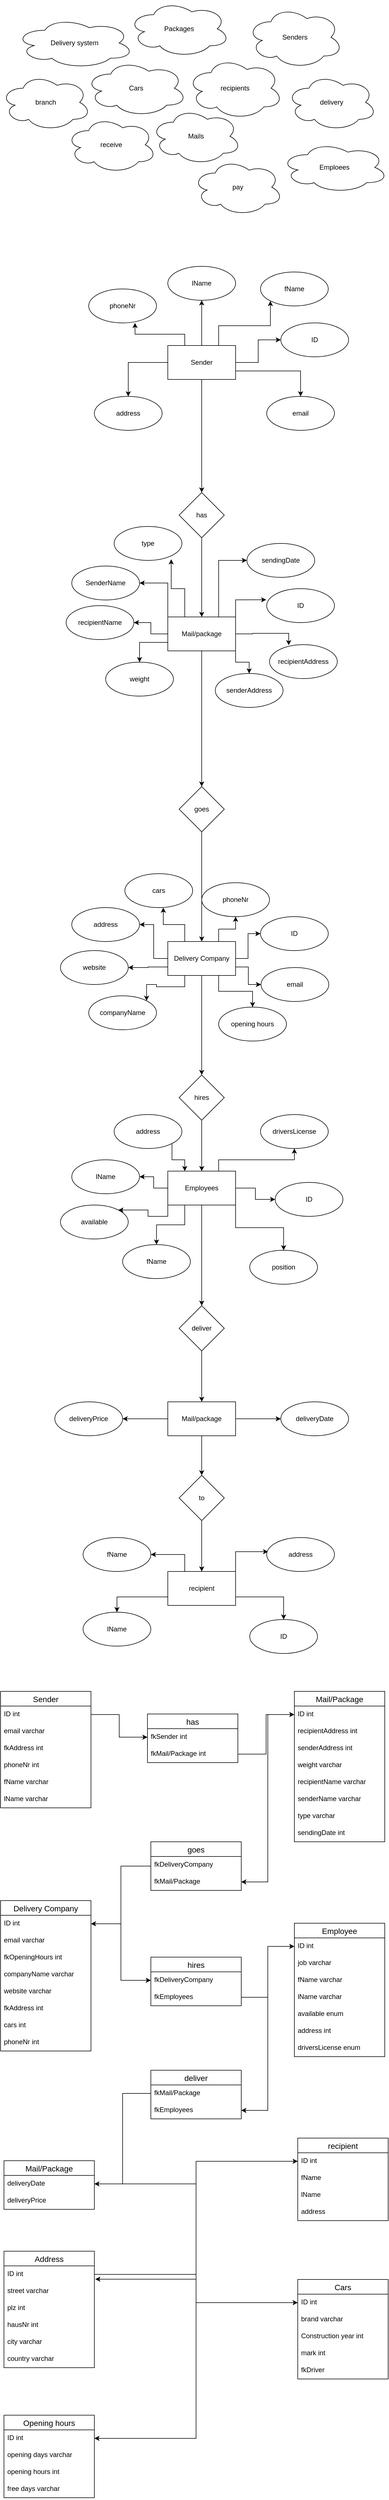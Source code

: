 <mxfile version="15.9.4" type="device"><diagram id="H_X5Bv1x6vvKNS5JZ9Pt" name="Page-1"><mxGraphModel dx="912" dy="824" grid="1" gridSize="10" guides="1" tooltips="1" connect="1" arrows="1" fold="1" page="1" pageScale="1" pageWidth="827" pageHeight="1169" math="0" shadow="0"><root><mxCell id="0"/><mxCell id="1" parent="0"/><mxCell id="viJoz3EL6Sbzd8Ui99NT-3" value="Delivery system" style="ellipse;shape=cloud;whiteSpace=wrap;html=1;" parent="1" vertex="1"><mxGeometry x="100" y="60" width="210" height="90" as="geometry"/></mxCell><mxCell id="viJoz3EL6Sbzd8Ui99NT-4" value="Cars" style="ellipse;shape=cloud;whiteSpace=wrap;html=1;" parent="1" vertex="1"><mxGeometry x="224" y="135" width="180" height="100" as="geometry"/></mxCell><mxCell id="viJoz3EL6Sbzd8Ui99NT-5" value="Emploees" style="ellipse;shape=cloud;whiteSpace=wrap;html=1;" parent="1" vertex="1"><mxGeometry x="570" y="280" width="190" height="90" as="geometry"/></mxCell><mxCell id="viJoz3EL6Sbzd8Ui99NT-6" value="receive" style="ellipse;shape=cloud;whiteSpace=wrap;html=1;" parent="1" vertex="1"><mxGeometry x="190" y="235" width="160" height="100" as="geometry"/></mxCell><mxCell id="viJoz3EL6Sbzd8Ui99NT-7" value="delivery" style="ellipse;shape=cloud;whiteSpace=wrap;html=1;" parent="1" vertex="1"><mxGeometry x="580" y="160" width="160" height="100" as="geometry"/></mxCell><mxCell id="viJoz3EL6Sbzd8Ui99NT-8" value="recipients" style="ellipse;shape=cloud;whiteSpace=wrap;html=1;" parent="1" vertex="1"><mxGeometry x="404" y="130" width="170" height="110" as="geometry"/></mxCell><mxCell id="viJoz3EL6Sbzd8Ui99NT-9" value="Senders" style="ellipse;shape=cloud;whiteSpace=wrap;html=1;" parent="1" vertex="1"><mxGeometry x="510" y="40" width="170" height="110" as="geometry"/></mxCell><mxCell id="viJoz3EL6Sbzd8Ui99NT-10" value="Packages" style="ellipse;shape=cloud;whiteSpace=wrap;html=1;" parent="1" vertex="1"><mxGeometry x="300" y="30" width="180" height="100" as="geometry"/></mxCell><mxCell id="viJoz3EL6Sbzd8Ui99NT-13" value="" style="edgeStyle=orthogonalEdgeStyle;rounded=0;orthogonalLoop=1;jettySize=auto;html=1;" parent="1" source="viJoz3EL6Sbzd8Ui99NT-11" target="viJoz3EL6Sbzd8Ui99NT-12" edge="1"><mxGeometry relative="1" as="geometry"/></mxCell><mxCell id="viJoz3EL6Sbzd8Ui99NT-17" value="" style="edgeStyle=orthogonalEdgeStyle;rounded=0;orthogonalLoop=1;jettySize=auto;html=1;" parent="1" source="viJoz3EL6Sbzd8Ui99NT-11" target="viJoz3EL6Sbzd8Ui99NT-16" edge="1"><mxGeometry relative="1" as="geometry"/></mxCell><mxCell id="viJoz3EL6Sbzd8Ui99NT-19" value="" style="edgeStyle=orthogonalEdgeStyle;rounded=0;orthogonalLoop=1;jettySize=auto;html=1;" parent="1" source="viJoz3EL6Sbzd8Ui99NT-11" target="viJoz3EL6Sbzd8Ui99NT-18" edge="1"><mxGeometry relative="1" as="geometry"/></mxCell><mxCell id="viJoz3EL6Sbzd8Ui99NT-32" value="" style="edgeStyle=orthogonalEdgeStyle;rounded=0;orthogonalLoop=1;jettySize=auto;html=1;" parent="1" source="viJoz3EL6Sbzd8Ui99NT-11" target="viJoz3EL6Sbzd8Ui99NT-31" edge="1"><mxGeometry relative="1" as="geometry"/></mxCell><mxCell id="viJoz3EL6Sbzd8Ui99NT-171" style="edgeStyle=orthogonalEdgeStyle;rounded=0;orthogonalLoop=1;jettySize=auto;html=1;exitX=0.25;exitY=0;exitDx=0;exitDy=0;entryX=0.683;entryY=1;entryDx=0;entryDy=0;entryPerimeter=0;" parent="1" source="viJoz3EL6Sbzd8Ui99NT-11" target="viJoz3EL6Sbzd8Ui99NT-25" edge="1"><mxGeometry relative="1" as="geometry"/></mxCell><mxCell id="cyXF4U1MUFK9BfnNNszq-1" style="edgeStyle=orthogonalEdgeStyle;rounded=0;orthogonalLoop=1;jettySize=auto;html=1;exitX=0.75;exitY=0;exitDx=0;exitDy=0;entryX=0;entryY=1;entryDx=0;entryDy=0;" edge="1" parent="1" source="viJoz3EL6Sbzd8Ui99NT-11" target="viJoz3EL6Sbzd8Ui99NT-14"><mxGeometry relative="1" as="geometry"/></mxCell><mxCell id="cyXF4U1MUFK9BfnNNszq-2" style="edgeStyle=orthogonalEdgeStyle;rounded=0;orthogonalLoop=1;jettySize=auto;html=1;exitX=1;exitY=0.75;exitDx=0;exitDy=0;entryX=0.5;entryY=0;entryDx=0;entryDy=0;" edge="1" parent="1" source="viJoz3EL6Sbzd8Ui99NT-11" target="viJoz3EL6Sbzd8Ui99NT-27"><mxGeometry relative="1" as="geometry"/></mxCell><mxCell id="viJoz3EL6Sbzd8Ui99NT-11" value="Sender" style="rounded=0;whiteSpace=wrap;html=1;" parent="1" vertex="1"><mxGeometry x="370" y="640" width="120" height="60" as="geometry"/></mxCell><mxCell id="viJoz3EL6Sbzd8Ui99NT-12" value="ID" style="ellipse;whiteSpace=wrap;html=1;rounded=0;" parent="1" vertex="1"><mxGeometry x="570" y="600" width="120" height="60" as="geometry"/></mxCell><mxCell id="viJoz3EL6Sbzd8Ui99NT-14" value="fName" style="ellipse;whiteSpace=wrap;html=1;rounded=0;" parent="1" vertex="1"><mxGeometry x="534" y="510" width="120" height="60" as="geometry"/></mxCell><mxCell id="viJoz3EL6Sbzd8Ui99NT-16" value="lName" style="ellipse;whiteSpace=wrap;html=1;rounded=0;" parent="1" vertex="1"><mxGeometry x="370" y="500" width="120" height="60" as="geometry"/></mxCell><mxCell id="viJoz3EL6Sbzd8Ui99NT-18" value="address" style="ellipse;whiteSpace=wrap;html=1;rounded=0;" parent="1" vertex="1"><mxGeometry x="240" y="730" width="120" height="60" as="geometry"/></mxCell><mxCell id="viJoz3EL6Sbzd8Ui99NT-25" value="phoneNr" style="ellipse;whiteSpace=wrap;html=1;rounded=0;" parent="1" vertex="1"><mxGeometry x="230" y="540" width="120" height="60" as="geometry"/></mxCell><mxCell id="viJoz3EL6Sbzd8Ui99NT-27" value="email" style="ellipse;whiteSpace=wrap;html=1;rounded=0;" parent="1" vertex="1"><mxGeometry x="545" y="730" width="120" height="60" as="geometry"/></mxCell><mxCell id="viJoz3EL6Sbzd8Ui99NT-49" style="edgeStyle=orthogonalEdgeStyle;rounded=0;orthogonalLoop=1;jettySize=auto;html=1;exitX=0.5;exitY=1;exitDx=0;exitDy=0;entryX=0.5;entryY=0;entryDx=0;entryDy=0;" parent="1" source="viJoz3EL6Sbzd8Ui99NT-31" target="viJoz3EL6Sbzd8Ui99NT-33" edge="1"><mxGeometry relative="1" as="geometry"/></mxCell><mxCell id="viJoz3EL6Sbzd8Ui99NT-31" value="has" style="rhombus;whiteSpace=wrap;html=1;rounded=0;" parent="1" vertex="1"><mxGeometry x="390" y="900" width="80" height="80" as="geometry"/></mxCell><mxCell id="viJoz3EL6Sbzd8Ui99NT-40" value="" style="edgeStyle=orthogonalEdgeStyle;rounded=0;orthogonalLoop=1;jettySize=auto;html=1;" parent="1" source="viJoz3EL6Sbzd8Ui99NT-33" target="viJoz3EL6Sbzd8Ui99NT-39" edge="1"><mxGeometry relative="1" as="geometry"/></mxCell><mxCell id="viJoz3EL6Sbzd8Ui99NT-44" style="edgeStyle=orthogonalEdgeStyle;rounded=0;orthogonalLoop=1;jettySize=auto;html=1;exitX=0.75;exitY=0;exitDx=0;exitDy=0;entryX=0;entryY=0.5;entryDx=0;entryDy=0;" parent="1" source="viJoz3EL6Sbzd8Ui99NT-33" target="viJoz3EL6Sbzd8Ui99NT-43" edge="1"><mxGeometry relative="1" as="geometry"/></mxCell><mxCell id="viJoz3EL6Sbzd8Ui99NT-51" value="" style="edgeStyle=orthogonalEdgeStyle;rounded=0;orthogonalLoop=1;jettySize=auto;html=1;" parent="1" source="viJoz3EL6Sbzd8Ui99NT-33" target="viJoz3EL6Sbzd8Ui99NT-50" edge="1"><mxGeometry relative="1" as="geometry"/></mxCell><mxCell id="viJoz3EL6Sbzd8Ui99NT-98" style="edgeStyle=orthogonalEdgeStyle;rounded=0;orthogonalLoop=1;jettySize=auto;html=1;exitX=1;exitY=0;exitDx=0;exitDy=0;entryX=-0.007;entryY=0.328;entryDx=0;entryDy=0;entryPerimeter=0;" parent="1" source="viJoz3EL6Sbzd8Ui99NT-33" target="viJoz3EL6Sbzd8Ui99NT-35" edge="1"><mxGeometry relative="1" as="geometry"/></mxCell><mxCell id="viJoz3EL6Sbzd8Ui99NT-107" style="edgeStyle=orthogonalEdgeStyle;rounded=0;orthogonalLoop=1;jettySize=auto;html=1;exitX=0;exitY=0;exitDx=0;exitDy=0;entryX=1;entryY=0.5;entryDx=0;entryDy=0;" parent="1" source="viJoz3EL6Sbzd8Ui99NT-33" target="viJoz3EL6Sbzd8Ui99NT-37" edge="1"><mxGeometry relative="1" as="geometry"/></mxCell><mxCell id="viJoz3EL6Sbzd8Ui99NT-129" style="edgeStyle=orthogonalEdgeStyle;rounded=0;orthogonalLoop=1;jettySize=auto;html=1;exitX=0;exitY=0.75;exitDx=0;exitDy=0;entryX=0.5;entryY=0;entryDx=0;entryDy=0;" parent="1" source="viJoz3EL6Sbzd8Ui99NT-33" target="viJoz3EL6Sbzd8Ui99NT-47" edge="1"><mxGeometry relative="1" as="geometry"/></mxCell><mxCell id="viJoz3EL6Sbzd8Ui99NT-172" style="edgeStyle=orthogonalEdgeStyle;rounded=0;orthogonalLoop=1;jettySize=auto;html=1;exitX=1;exitY=0.5;exitDx=0;exitDy=0;entryX=0.283;entryY=0.017;entryDx=0;entryDy=0;entryPerimeter=0;" parent="1" source="viJoz3EL6Sbzd8Ui99NT-33" target="viJoz3EL6Sbzd8Ui99NT-127" edge="1"><mxGeometry relative="1" as="geometry"/></mxCell><mxCell id="viJoz3EL6Sbzd8Ui99NT-173" style="edgeStyle=orthogonalEdgeStyle;rounded=0;orthogonalLoop=1;jettySize=auto;html=1;exitX=1;exitY=1;exitDx=0;exitDy=0;" parent="1" source="viJoz3EL6Sbzd8Ui99NT-33" target="viJoz3EL6Sbzd8Ui99NT-128" edge="1"><mxGeometry relative="1" as="geometry"/></mxCell><mxCell id="viJoz3EL6Sbzd8Ui99NT-174" style="edgeStyle=orthogonalEdgeStyle;rounded=0;orthogonalLoop=1;jettySize=auto;html=1;exitX=0.25;exitY=0;exitDx=0;exitDy=0;entryX=0.842;entryY=0.967;entryDx=0;entryDy=0;entryPerimeter=0;" parent="1" source="viJoz3EL6Sbzd8Ui99NT-33" target="viJoz3EL6Sbzd8Ui99NT-45" edge="1"><mxGeometry relative="1" as="geometry"/></mxCell><mxCell id="viJoz3EL6Sbzd8Ui99NT-33" value="Mail/package" style="whiteSpace=wrap;html=1;rounded=0;" parent="1" vertex="1"><mxGeometry x="370" y="1120" width="120" height="60" as="geometry"/></mxCell><mxCell id="viJoz3EL6Sbzd8Ui99NT-35" value="ID" style="ellipse;whiteSpace=wrap;html=1;rounded=0;" parent="1" vertex="1"><mxGeometry x="545" y="1070" width="120" height="60" as="geometry"/></mxCell><mxCell id="viJoz3EL6Sbzd8Ui99NT-37" value="SenderName" style="ellipse;whiteSpace=wrap;html=1;rounded=0;" parent="1" vertex="1"><mxGeometry x="200" y="1030" width="120" height="60" as="geometry"/></mxCell><mxCell id="viJoz3EL6Sbzd8Ui99NT-39" value="recipientName" style="ellipse;whiteSpace=wrap;html=1;rounded=0;" parent="1" vertex="1"><mxGeometry x="190" y="1100" width="120" height="60" as="geometry"/></mxCell><mxCell id="viJoz3EL6Sbzd8Ui99NT-43" value="sendingDate" style="ellipse;whiteSpace=wrap;html=1;rounded=0;" parent="1" vertex="1"><mxGeometry x="510" y="990" width="120" height="60" as="geometry"/></mxCell><mxCell id="viJoz3EL6Sbzd8Ui99NT-45" value="type" style="ellipse;whiteSpace=wrap;html=1;rounded=0;" parent="1" vertex="1"><mxGeometry x="275" y="960" width="120" height="60" as="geometry"/></mxCell><mxCell id="viJoz3EL6Sbzd8Ui99NT-47" value="weight" style="ellipse;whiteSpace=wrap;html=1;rounded=0;" parent="1" vertex="1"><mxGeometry x="260" y="1200" width="120" height="60" as="geometry"/></mxCell><mxCell id="viJoz3EL6Sbzd8Ui99NT-53" value="" style="edgeStyle=orthogonalEdgeStyle;rounded=0;orthogonalLoop=1;jettySize=auto;html=1;" parent="1" source="viJoz3EL6Sbzd8Ui99NT-50" target="viJoz3EL6Sbzd8Ui99NT-52" edge="1"><mxGeometry relative="1" as="geometry"/></mxCell><mxCell id="viJoz3EL6Sbzd8Ui99NT-50" value="goes" style="rhombus;whiteSpace=wrap;html=1;rounded=0;" parent="1" vertex="1"><mxGeometry x="390" y="1420" width="80" height="80" as="geometry"/></mxCell><mxCell id="viJoz3EL6Sbzd8Ui99NT-55" value="" style="edgeStyle=orthogonalEdgeStyle;rounded=0;orthogonalLoop=1;jettySize=auto;html=1;" parent="1" source="viJoz3EL6Sbzd8Ui99NT-52" target="viJoz3EL6Sbzd8Ui99NT-54" edge="1"><mxGeometry relative="1" as="geometry"/></mxCell><mxCell id="viJoz3EL6Sbzd8Ui99NT-57" value="" style="edgeStyle=orthogonalEdgeStyle;rounded=0;orthogonalLoop=1;jettySize=auto;html=1;" parent="1" source="viJoz3EL6Sbzd8Ui99NT-52" target="viJoz3EL6Sbzd8Ui99NT-56" edge="1"><mxGeometry relative="1" as="geometry"/></mxCell><mxCell id="viJoz3EL6Sbzd8Ui99NT-63" style="edgeStyle=orthogonalEdgeStyle;rounded=0;orthogonalLoop=1;jettySize=auto;html=1;exitX=1;exitY=0.75;exitDx=0;exitDy=0;" parent="1" source="viJoz3EL6Sbzd8Ui99NT-52" target="viJoz3EL6Sbzd8Ui99NT-62" edge="1"><mxGeometry relative="1" as="geometry"/></mxCell><mxCell id="viJoz3EL6Sbzd8Ui99NT-64" style="edgeStyle=orthogonalEdgeStyle;rounded=0;orthogonalLoop=1;jettySize=auto;html=1;exitX=0;exitY=0.75;exitDx=0;exitDy=0;" parent="1" source="viJoz3EL6Sbzd8Ui99NT-52" target="viJoz3EL6Sbzd8Ui99NT-61" edge="1"><mxGeometry relative="1" as="geometry"/></mxCell><mxCell id="viJoz3EL6Sbzd8Ui99NT-66" style="edgeStyle=orthogonalEdgeStyle;rounded=0;orthogonalLoop=1;jettySize=auto;html=1;exitX=0.25;exitY=0;exitDx=0;exitDy=0;entryX=0.567;entryY=1;entryDx=0;entryDy=0;entryPerimeter=0;" parent="1" source="viJoz3EL6Sbzd8Ui99NT-52" target="viJoz3EL6Sbzd8Ui99NT-60" edge="1"><mxGeometry relative="1" as="geometry"/></mxCell><mxCell id="viJoz3EL6Sbzd8Ui99NT-68" style="edgeStyle=orthogonalEdgeStyle;rounded=0;orthogonalLoop=1;jettySize=auto;html=1;exitX=0.75;exitY=0;exitDx=0;exitDy=0;entryX=0.5;entryY=1;entryDx=0;entryDy=0;" parent="1" source="viJoz3EL6Sbzd8Ui99NT-52" target="viJoz3EL6Sbzd8Ui99NT-67" edge="1"><mxGeometry relative="1" as="geometry"/></mxCell><mxCell id="viJoz3EL6Sbzd8Ui99NT-69" style="edgeStyle=orthogonalEdgeStyle;rounded=0;orthogonalLoop=1;jettySize=auto;html=1;exitX=0.25;exitY=1;exitDx=0;exitDy=0;entryX=1;entryY=0;entryDx=0;entryDy=0;" parent="1" source="viJoz3EL6Sbzd8Ui99NT-52" target="viJoz3EL6Sbzd8Ui99NT-58" edge="1"><mxGeometry relative="1" as="geometry"/></mxCell><mxCell id="viJoz3EL6Sbzd8Ui99NT-75" value="" style="edgeStyle=orthogonalEdgeStyle;rounded=0;orthogonalLoop=1;jettySize=auto;html=1;" parent="1" source="viJoz3EL6Sbzd8Ui99NT-52" target="viJoz3EL6Sbzd8Ui99NT-74" edge="1"><mxGeometry relative="1" as="geometry"/></mxCell><mxCell id="viJoz3EL6Sbzd8Ui99NT-78" style="edgeStyle=orthogonalEdgeStyle;rounded=0;orthogonalLoop=1;jettySize=auto;html=1;exitX=0.75;exitY=1;exitDx=0;exitDy=0;entryX=0.5;entryY=0;entryDx=0;entryDy=0;" parent="1" source="viJoz3EL6Sbzd8Ui99NT-52" target="viJoz3EL6Sbzd8Ui99NT-71" edge="1"><mxGeometry relative="1" as="geometry"/></mxCell><mxCell id="viJoz3EL6Sbzd8Ui99NT-52" value="Delivery Company" style="whiteSpace=wrap;html=1;rounded=0;" parent="1" vertex="1"><mxGeometry x="370" y="1694" width="120" height="60" as="geometry"/></mxCell><mxCell id="viJoz3EL6Sbzd8Ui99NT-54" value="ID" style="ellipse;whiteSpace=wrap;html=1;rounded=0;" parent="1" vertex="1"><mxGeometry x="534" y="1650" width="120" height="60" as="geometry"/></mxCell><mxCell id="viJoz3EL6Sbzd8Ui99NT-56" value="address" style="ellipse;whiteSpace=wrap;html=1;rounded=0;" parent="1" vertex="1"><mxGeometry x="200" y="1634" width="120" height="60" as="geometry"/></mxCell><mxCell id="viJoz3EL6Sbzd8Ui99NT-58" value="companyName" style="ellipse;whiteSpace=wrap;html=1;rounded=0;" parent="1" vertex="1"><mxGeometry x="230" y="1790" width="120" height="60" as="geometry"/></mxCell><mxCell id="viJoz3EL6Sbzd8Ui99NT-60" value="cars" style="ellipse;whiteSpace=wrap;html=1;rounded=0;" parent="1" vertex="1"><mxGeometry x="294" y="1574" width="120" height="60" as="geometry"/></mxCell><mxCell id="viJoz3EL6Sbzd8Ui99NT-61" value="website" style="ellipse;whiteSpace=wrap;html=1;rounded=0;" parent="1" vertex="1"><mxGeometry x="180" y="1710" width="120" height="60" as="geometry"/></mxCell><mxCell id="viJoz3EL6Sbzd8Ui99NT-62" value="email" style="ellipse;whiteSpace=wrap;html=1;rounded=0;" parent="1" vertex="1"><mxGeometry x="535" y="1740" width="120" height="60" as="geometry"/></mxCell><mxCell id="viJoz3EL6Sbzd8Ui99NT-67" value="phoneNr" style="ellipse;whiteSpace=wrap;html=1;rounded=0;" parent="1" vertex="1"><mxGeometry x="430" y="1590" width="120" height="60" as="geometry"/></mxCell><mxCell id="viJoz3EL6Sbzd8Ui99NT-71" value="opening hours" style="ellipse;whiteSpace=wrap;html=1;rounded=0;" parent="1" vertex="1"><mxGeometry x="460" y="1810" width="120" height="60" as="geometry"/></mxCell><mxCell id="viJoz3EL6Sbzd8Ui99NT-80" style="edgeStyle=orthogonalEdgeStyle;rounded=0;orthogonalLoop=1;jettySize=auto;html=1;exitX=0.5;exitY=1;exitDx=0;exitDy=0;entryX=0.5;entryY=0;entryDx=0;entryDy=0;" parent="1" source="viJoz3EL6Sbzd8Ui99NT-74" target="viJoz3EL6Sbzd8Ui99NT-79" edge="1"><mxGeometry relative="1" as="geometry"/></mxCell><mxCell id="viJoz3EL6Sbzd8Ui99NT-74" value="hires" style="rhombus;whiteSpace=wrap;html=1;rounded=0;" parent="1" vertex="1"><mxGeometry x="390" y="1930" width="80" height="80" as="geometry"/></mxCell><mxCell id="viJoz3EL6Sbzd8Ui99NT-82" value="" style="edgeStyle=orthogonalEdgeStyle;rounded=0;orthogonalLoop=1;jettySize=auto;html=1;" parent="1" source="viJoz3EL6Sbzd8Ui99NT-79" target="viJoz3EL6Sbzd8Ui99NT-81" edge="1"><mxGeometry relative="1" as="geometry"/></mxCell><mxCell id="viJoz3EL6Sbzd8Ui99NT-86" value="" style="edgeStyle=orthogonalEdgeStyle;rounded=0;orthogonalLoop=1;jettySize=auto;html=1;" parent="1" source="viJoz3EL6Sbzd8Ui99NT-79" target="viJoz3EL6Sbzd8Ui99NT-85" edge="1"><mxGeometry relative="1" as="geometry"/></mxCell><mxCell id="viJoz3EL6Sbzd8Ui99NT-89" style="edgeStyle=orthogonalEdgeStyle;rounded=0;orthogonalLoop=1;jettySize=auto;html=1;exitX=0;exitY=1;exitDx=0;exitDy=0;entryX=1;entryY=0;entryDx=0;entryDy=0;" parent="1" source="viJoz3EL6Sbzd8Ui99NT-79" target="viJoz3EL6Sbzd8Ui99NT-88" edge="1"><mxGeometry relative="1" as="geometry"/></mxCell><mxCell id="viJoz3EL6Sbzd8Ui99NT-91" style="edgeStyle=orthogonalEdgeStyle;rounded=0;orthogonalLoop=1;jettySize=auto;html=1;exitX=1;exitY=1;exitDx=0;exitDy=0;" parent="1" source="viJoz3EL6Sbzd8Ui99NT-79" target="viJoz3EL6Sbzd8Ui99NT-90" edge="1"><mxGeometry relative="1" as="geometry"/></mxCell><mxCell id="viJoz3EL6Sbzd8Ui99NT-94" style="edgeStyle=orthogonalEdgeStyle;rounded=0;orthogonalLoop=1;jettySize=auto;html=1;exitX=0.75;exitY=0;exitDx=0;exitDy=0;entryX=0.5;entryY=1;entryDx=0;entryDy=0;" parent="1" source="viJoz3EL6Sbzd8Ui99NT-79" target="viJoz3EL6Sbzd8Ui99NT-92" edge="1"><mxGeometry relative="1" as="geometry"/></mxCell><mxCell id="viJoz3EL6Sbzd8Ui99NT-105" value="" style="edgeStyle=orthogonalEdgeStyle;rounded=0;orthogonalLoop=1;jettySize=auto;html=1;" parent="1" source="viJoz3EL6Sbzd8Ui99NT-79" target="viJoz3EL6Sbzd8Ui99NT-104" edge="1"><mxGeometry relative="1" as="geometry"/></mxCell><mxCell id="viJoz3EL6Sbzd8Ui99NT-108" style="edgeStyle=orthogonalEdgeStyle;rounded=0;orthogonalLoop=1;jettySize=auto;html=1;exitX=0.25;exitY=1;exitDx=0;exitDy=0;entryX=0.5;entryY=0;entryDx=0;entryDy=0;" parent="1" source="viJoz3EL6Sbzd8Ui99NT-79" target="viJoz3EL6Sbzd8Ui99NT-83" edge="1"><mxGeometry relative="1" as="geometry"/></mxCell><mxCell id="viJoz3EL6Sbzd8Ui99NT-79" value="&lt;span&gt;Employees&lt;/span&gt;" style="rounded=0;whiteSpace=wrap;html=1;" parent="1" vertex="1"><mxGeometry x="370" y="2100" width="120" height="60" as="geometry"/></mxCell><mxCell id="viJoz3EL6Sbzd8Ui99NT-81" value="ID" style="ellipse;whiteSpace=wrap;html=1;rounded=0;" parent="1" vertex="1"><mxGeometry x="560" y="2120" width="120" height="60" as="geometry"/></mxCell><mxCell id="viJoz3EL6Sbzd8Ui99NT-83" value="fName" style="ellipse;whiteSpace=wrap;html=1;rounded=0;" parent="1" vertex="1"><mxGeometry x="290" y="2230" width="120" height="60" as="geometry"/></mxCell><mxCell id="viJoz3EL6Sbzd8Ui99NT-85" value="lName" style="ellipse;whiteSpace=wrap;html=1;rounded=0;" parent="1" vertex="1"><mxGeometry x="200" y="2080" width="120" height="60" as="geometry"/></mxCell><mxCell id="viJoz3EL6Sbzd8Ui99NT-95" style="edgeStyle=orthogonalEdgeStyle;rounded=0;orthogonalLoop=1;jettySize=auto;html=1;exitX=1;exitY=1;exitDx=0;exitDy=0;entryX=0.25;entryY=0;entryDx=0;entryDy=0;" parent="1" source="viJoz3EL6Sbzd8Ui99NT-87" target="viJoz3EL6Sbzd8Ui99NT-79" edge="1"><mxGeometry relative="1" as="geometry"/></mxCell><mxCell id="viJoz3EL6Sbzd8Ui99NT-87" value="address" style="ellipse;whiteSpace=wrap;html=1;rounded=0;" parent="1" vertex="1"><mxGeometry x="275" y="2000" width="120" height="60" as="geometry"/></mxCell><mxCell id="viJoz3EL6Sbzd8Ui99NT-88" value="available" style="ellipse;whiteSpace=wrap;html=1;rounded=0;" parent="1" vertex="1"><mxGeometry x="180" y="2160" width="120" height="60" as="geometry"/></mxCell><mxCell id="viJoz3EL6Sbzd8Ui99NT-90" value="position" style="ellipse;whiteSpace=wrap;html=1;rounded=0;" parent="1" vertex="1"><mxGeometry x="515" y="2240" width="120" height="60" as="geometry"/></mxCell><mxCell id="viJoz3EL6Sbzd8Ui99NT-92" value="driversLicense" style="ellipse;whiteSpace=wrap;html=1;rounded=0;" parent="1" vertex="1"><mxGeometry x="534" y="2000" width="120" height="60" as="geometry"/></mxCell><mxCell id="viJoz3EL6Sbzd8Ui99NT-96" value="pay" style="ellipse;shape=cloud;whiteSpace=wrap;html=1;" parent="1" vertex="1"><mxGeometry x="414" y="310" width="160" height="100" as="geometry"/></mxCell><mxCell id="viJoz3EL6Sbzd8Ui99NT-110" value="" style="edgeStyle=orthogonalEdgeStyle;rounded=0;orthogonalLoop=1;jettySize=auto;html=1;" parent="1" source="viJoz3EL6Sbzd8Ui99NT-104" target="viJoz3EL6Sbzd8Ui99NT-109" edge="1"><mxGeometry relative="1" as="geometry"/></mxCell><mxCell id="viJoz3EL6Sbzd8Ui99NT-104" value="deliver" style="rhombus;whiteSpace=wrap;html=1;rounded=0;" parent="1" vertex="1"><mxGeometry x="390" y="2338" width="80" height="80" as="geometry"/></mxCell><mxCell id="viJoz3EL6Sbzd8Ui99NT-112" value="" style="edgeStyle=orthogonalEdgeStyle;rounded=0;orthogonalLoop=1;jettySize=auto;html=1;" parent="1" source="viJoz3EL6Sbzd8Ui99NT-109" target="viJoz3EL6Sbzd8Ui99NT-111" edge="1"><mxGeometry relative="1" as="geometry"/></mxCell><mxCell id="viJoz3EL6Sbzd8Ui99NT-122" value="" style="edgeStyle=orthogonalEdgeStyle;rounded=0;orthogonalLoop=1;jettySize=auto;html=1;" parent="1" source="viJoz3EL6Sbzd8Ui99NT-109" target="viJoz3EL6Sbzd8Ui99NT-121" edge="1"><mxGeometry relative="1" as="geometry"/></mxCell><mxCell id="viJoz3EL6Sbzd8Ui99NT-124" value="" style="edgeStyle=orthogonalEdgeStyle;rounded=0;orthogonalLoop=1;jettySize=auto;html=1;" parent="1" source="viJoz3EL6Sbzd8Ui99NT-109" target="viJoz3EL6Sbzd8Ui99NT-123" edge="1"><mxGeometry relative="1" as="geometry"/></mxCell><mxCell id="viJoz3EL6Sbzd8Ui99NT-109" value="Mail/package" style="whiteSpace=wrap;html=1;rounded=0;" parent="1" vertex="1"><mxGeometry x="370" y="2508" width="120" height="60" as="geometry"/></mxCell><mxCell id="viJoz3EL6Sbzd8Ui99NT-114" value="" style="edgeStyle=orthogonalEdgeStyle;rounded=0;orthogonalLoop=1;jettySize=auto;html=1;" parent="1" source="viJoz3EL6Sbzd8Ui99NT-111" target="viJoz3EL6Sbzd8Ui99NT-113" edge="1"><mxGeometry relative="1" as="geometry"/></mxCell><mxCell id="viJoz3EL6Sbzd8Ui99NT-111" value="to" style="rhombus;whiteSpace=wrap;html=1;rounded=0;" parent="1" vertex="1"><mxGeometry x="390" y="2638" width="80" height="80" as="geometry"/></mxCell><mxCell id="viJoz3EL6Sbzd8Ui99NT-140" style="edgeStyle=orthogonalEdgeStyle;rounded=0;orthogonalLoop=1;jettySize=auto;html=1;exitX=1;exitY=0;exitDx=0;exitDy=0;entryX=0.021;entryY=0.417;entryDx=0;entryDy=0;entryPerimeter=0;" parent="1" source="viJoz3EL6Sbzd8Ui99NT-113" target="viJoz3EL6Sbzd8Ui99NT-135" edge="1"><mxGeometry relative="1" as="geometry"/></mxCell><mxCell id="viJoz3EL6Sbzd8Ui99NT-141" style="edgeStyle=orthogonalEdgeStyle;rounded=0;orthogonalLoop=1;jettySize=auto;html=1;exitX=1;exitY=0.75;exitDx=0;exitDy=0;entryX=0.5;entryY=0;entryDx=0;entryDy=0;" parent="1" source="viJoz3EL6Sbzd8Ui99NT-113" target="viJoz3EL6Sbzd8Ui99NT-117" edge="1"><mxGeometry relative="1" as="geometry"/></mxCell><mxCell id="viJoz3EL6Sbzd8Ui99NT-142" style="edgeStyle=orthogonalEdgeStyle;rounded=0;orthogonalLoop=1;jettySize=auto;html=1;exitX=0;exitY=0.75;exitDx=0;exitDy=0;entryX=0.5;entryY=0;entryDx=0;entryDy=0;" parent="1" source="viJoz3EL6Sbzd8Ui99NT-113" target="viJoz3EL6Sbzd8Ui99NT-125" edge="1"><mxGeometry relative="1" as="geometry"/></mxCell><mxCell id="viJoz3EL6Sbzd8Ui99NT-143" style="edgeStyle=orthogonalEdgeStyle;rounded=0;orthogonalLoop=1;jettySize=auto;html=1;exitX=0.25;exitY=0;exitDx=0;exitDy=0;entryX=1;entryY=0.5;entryDx=0;entryDy=0;" parent="1" source="viJoz3EL6Sbzd8Ui99NT-113" target="viJoz3EL6Sbzd8Ui99NT-115" edge="1"><mxGeometry relative="1" as="geometry"/></mxCell><mxCell id="viJoz3EL6Sbzd8Ui99NT-113" value="recipient" style="whiteSpace=wrap;html=1;rounded=0;" parent="1" vertex="1"><mxGeometry x="370" y="2808" width="120" height="60" as="geometry"/></mxCell><mxCell id="viJoz3EL6Sbzd8Ui99NT-115" value="fName" style="ellipse;whiteSpace=wrap;html=1;rounded=0;" parent="1" vertex="1"><mxGeometry x="220" y="2748" width="120" height="60" as="geometry"/></mxCell><mxCell id="viJoz3EL6Sbzd8Ui99NT-117" value="ID" style="ellipse;whiteSpace=wrap;html=1;rounded=0;" parent="1" vertex="1"><mxGeometry x="515" y="2893" width="120" height="60" as="geometry"/></mxCell><mxCell id="viJoz3EL6Sbzd8Ui99NT-121" value="deliveryDate" style="ellipse;whiteSpace=wrap;html=1;rounded=0;" parent="1" vertex="1"><mxGeometry x="570" y="2508" width="120" height="60" as="geometry"/></mxCell><mxCell id="viJoz3EL6Sbzd8Ui99NT-123" value="deliveryPrice" style="ellipse;whiteSpace=wrap;html=1;rounded=0;" parent="1" vertex="1"><mxGeometry x="170" y="2508" width="120" height="60" as="geometry"/></mxCell><mxCell id="viJoz3EL6Sbzd8Ui99NT-125" value="lName" style="ellipse;whiteSpace=wrap;html=1;rounded=0;" parent="1" vertex="1"><mxGeometry x="220" y="2880" width="120" height="60" as="geometry"/></mxCell><mxCell id="viJoz3EL6Sbzd8Ui99NT-127" value="recipientAddress" style="ellipse;whiteSpace=wrap;html=1;rounded=0;" parent="1" vertex="1"><mxGeometry x="550" y="1169" width="120" height="60" as="geometry"/></mxCell><mxCell id="viJoz3EL6Sbzd8Ui99NT-128" value="senderAddress" style="ellipse;whiteSpace=wrap;html=1;rounded=0;" parent="1" vertex="1"><mxGeometry x="454" y="1220" width="120" height="60" as="geometry"/></mxCell><mxCell id="viJoz3EL6Sbzd8Ui99NT-135" value="address" style="ellipse;whiteSpace=wrap;html=1;rounded=0;" parent="1" vertex="1"><mxGeometry x="545" y="2748" width="120" height="60" as="geometry"/></mxCell><mxCell id="viJoz3EL6Sbzd8Ui99NT-144" value="Mail/Package" style="swimlane;fontStyle=0;childLayout=stackLayout;horizontal=1;startSize=26;horizontalStack=0;resizeParent=1;resizeParentMax=0;resizeLast=0;collapsible=1;marginBottom=0;align=center;fontSize=14;" parent="1" vertex="1"><mxGeometry x="594" y="3020" width="160" height="266" as="geometry"/></mxCell><mxCell id="viJoz3EL6Sbzd8Ui99NT-145" value="ID int" style="text;strokeColor=none;fillColor=none;spacingLeft=4;spacingRight=4;overflow=hidden;rotatable=0;points=[[0,0.5],[1,0.5]];portConstraint=eastwest;fontSize=12;" parent="viJoz3EL6Sbzd8Ui99NT-144" vertex="1"><mxGeometry y="26" width="160" height="30" as="geometry"/></mxCell><mxCell id="viJoz3EL6Sbzd8Ui99NT-146" value="recipientAddress int" style="text;strokeColor=none;fillColor=none;spacingLeft=4;spacingRight=4;overflow=hidden;rotatable=0;points=[[0,0.5],[1,0.5]];portConstraint=eastwest;fontSize=12;" parent="viJoz3EL6Sbzd8Ui99NT-144" vertex="1"><mxGeometry y="56" width="160" height="30" as="geometry"/></mxCell><mxCell id="viJoz3EL6Sbzd8Ui99NT-147" value="senderAddress int" style="text;strokeColor=none;fillColor=none;spacingLeft=4;spacingRight=4;overflow=hidden;rotatable=0;points=[[0,0.5],[1,0.5]];portConstraint=eastwest;fontSize=12;" parent="viJoz3EL6Sbzd8Ui99NT-144" vertex="1"><mxGeometry y="86" width="160" height="30" as="geometry"/></mxCell><mxCell id="viJoz3EL6Sbzd8Ui99NT-175" value="weight varchar" style="text;strokeColor=none;fillColor=none;spacingLeft=4;spacingRight=4;overflow=hidden;rotatable=0;points=[[0,0.5],[1,0.5]];portConstraint=eastwest;fontSize=12;" parent="viJoz3EL6Sbzd8Ui99NT-144" vertex="1"><mxGeometry y="116" width="160" height="30" as="geometry"/></mxCell><mxCell id="viJoz3EL6Sbzd8Ui99NT-176" value="recipientName varchar" style="text;strokeColor=none;fillColor=none;spacingLeft=4;spacingRight=4;overflow=hidden;rotatable=0;points=[[0,0.5],[1,0.5]];portConstraint=eastwest;fontSize=12;" parent="viJoz3EL6Sbzd8Ui99NT-144" vertex="1"><mxGeometry y="146" width="160" height="30" as="geometry"/></mxCell><mxCell id="viJoz3EL6Sbzd8Ui99NT-177" value="senderName varchar" style="text;strokeColor=none;fillColor=none;spacingLeft=4;spacingRight=4;overflow=hidden;rotatable=0;points=[[0,0.5],[1,0.5]];portConstraint=eastwest;fontSize=12;" parent="viJoz3EL6Sbzd8Ui99NT-144" vertex="1"><mxGeometry y="176" width="160" height="30" as="geometry"/></mxCell><mxCell id="viJoz3EL6Sbzd8Ui99NT-178" value="type varchar" style="text;strokeColor=none;fillColor=none;spacingLeft=4;spacingRight=4;overflow=hidden;rotatable=0;points=[[0,0.5],[1,0.5]];portConstraint=eastwest;fontSize=12;" parent="viJoz3EL6Sbzd8Ui99NT-144" vertex="1"><mxGeometry y="206" width="160" height="30" as="geometry"/></mxCell><mxCell id="viJoz3EL6Sbzd8Ui99NT-179" value="sendingDate int" style="text;strokeColor=none;fillColor=none;spacingLeft=4;spacingRight=4;overflow=hidden;rotatable=0;points=[[0,0.5],[1,0.5]];portConstraint=eastwest;fontSize=12;" parent="viJoz3EL6Sbzd8Ui99NT-144" vertex="1"><mxGeometry y="236" width="160" height="30" as="geometry"/></mxCell><mxCell id="viJoz3EL6Sbzd8Ui99NT-164" value="Sender" style="swimlane;fontStyle=0;childLayout=stackLayout;horizontal=1;startSize=26;horizontalStack=0;resizeParent=1;resizeParentMax=0;resizeLast=0;collapsible=1;marginBottom=0;align=center;fontSize=14;" parent="1" vertex="1"><mxGeometry x="74" y="3020" width="160" height="206" as="geometry"/></mxCell><mxCell id="viJoz3EL6Sbzd8Ui99NT-165" value="ID int" style="text;strokeColor=none;fillColor=none;spacingLeft=4;spacingRight=4;overflow=hidden;rotatable=0;points=[[0,0.5],[1,0.5]];portConstraint=eastwest;fontSize=12;" parent="viJoz3EL6Sbzd8Ui99NT-164" vertex="1"><mxGeometry y="26" width="160" height="30" as="geometry"/></mxCell><mxCell id="viJoz3EL6Sbzd8Ui99NT-166" value="email varchar    " style="text;strokeColor=none;fillColor=none;spacingLeft=4;spacingRight=4;overflow=hidden;rotatable=0;points=[[0,0.5],[1,0.5]];portConstraint=eastwest;fontSize=12;" parent="viJoz3EL6Sbzd8Ui99NT-164" vertex="1"><mxGeometry y="56" width="160" height="30" as="geometry"/></mxCell><mxCell id="viJoz3EL6Sbzd8Ui99NT-167" value="fkAddress int" style="text;strokeColor=none;fillColor=none;spacingLeft=4;spacingRight=4;overflow=hidden;rotatable=0;points=[[0,0.5],[1,0.5]];portConstraint=eastwest;fontSize=12;" parent="viJoz3EL6Sbzd8Ui99NT-164" vertex="1"><mxGeometry y="86" width="160" height="30" as="geometry"/></mxCell><mxCell id="viJoz3EL6Sbzd8Ui99NT-168" value="phoneNr int" style="text;strokeColor=none;fillColor=none;spacingLeft=4;spacingRight=4;overflow=hidden;rotatable=0;points=[[0,0.5],[1,0.5]];portConstraint=eastwest;fontSize=12;" parent="viJoz3EL6Sbzd8Ui99NT-164" vertex="1"><mxGeometry y="116" width="160" height="30" as="geometry"/></mxCell><mxCell id="viJoz3EL6Sbzd8Ui99NT-169" value="fName varchar" style="text;strokeColor=none;fillColor=none;spacingLeft=4;spacingRight=4;overflow=hidden;rotatable=0;points=[[0,0.5],[1,0.5]];portConstraint=eastwest;fontSize=12;" parent="viJoz3EL6Sbzd8Ui99NT-164" vertex="1"><mxGeometry y="146" width="160" height="30" as="geometry"/></mxCell><mxCell id="viJoz3EL6Sbzd8Ui99NT-170" value="lName varchar" style="text;strokeColor=none;fillColor=none;spacingLeft=4;spacingRight=4;overflow=hidden;rotatable=0;points=[[0,0.5],[1,0.5]];portConstraint=eastwest;fontSize=12;" parent="viJoz3EL6Sbzd8Ui99NT-164" vertex="1"><mxGeometry y="176" width="160" height="30" as="geometry"/></mxCell><mxCell id="viJoz3EL6Sbzd8Ui99NT-180" value="has" style="swimlane;fontStyle=0;childLayout=stackLayout;horizontal=1;startSize=26;horizontalStack=0;resizeParent=1;resizeParentMax=0;resizeLast=0;collapsible=1;marginBottom=0;align=center;fontSize=14;" parent="1" vertex="1"><mxGeometry x="334" y="3060" width="160" height="86" as="geometry"/></mxCell><mxCell id="viJoz3EL6Sbzd8Ui99NT-181" value="fkSender int" style="text;strokeColor=none;fillColor=none;spacingLeft=4;spacingRight=4;overflow=hidden;rotatable=0;points=[[0,0.5],[1,0.5]];portConstraint=eastwest;fontSize=12;" parent="viJoz3EL6Sbzd8Ui99NT-180" vertex="1"><mxGeometry y="26" width="160" height="30" as="geometry"/></mxCell><mxCell id="viJoz3EL6Sbzd8Ui99NT-182" value="fkMail/Package int" style="text;strokeColor=none;fillColor=none;spacingLeft=4;spacingRight=4;overflow=hidden;rotatable=0;points=[[0,0.5],[1,0.5]];portConstraint=eastwest;fontSize=12;" parent="viJoz3EL6Sbzd8Ui99NT-180" vertex="1"><mxGeometry y="56" width="160" height="30" as="geometry"/></mxCell><mxCell id="viJoz3EL6Sbzd8Ui99NT-228" style="edgeStyle=orthogonalEdgeStyle;rounded=0;orthogonalLoop=1;jettySize=auto;html=1;exitX=0;exitY=0.5;exitDx=0;exitDy=0;entryX=1;entryY=0.5;entryDx=0;entryDy=0;" parent="1" source="viJoz3EL6Sbzd8Ui99NT-187" target="viJoz3EL6Sbzd8Ui99NT-191" edge="1"><mxGeometry relative="1" as="geometry"/></mxCell><mxCell id="viJoz3EL6Sbzd8Ui99NT-187" value="goes" style="swimlane;fontStyle=0;childLayout=stackLayout;horizontal=1;startSize=26;horizontalStack=0;resizeParent=1;resizeParentMax=0;resizeLast=0;collapsible=1;marginBottom=0;align=center;fontSize=14;" parent="1" vertex="1"><mxGeometry x="340" y="3286" width="160" height="86" as="geometry"/></mxCell><mxCell id="viJoz3EL6Sbzd8Ui99NT-188" value="fkDeliveryCompany" style="text;strokeColor=none;fillColor=none;spacingLeft=4;spacingRight=4;overflow=hidden;rotatable=0;points=[[0,0.5],[1,0.5]];portConstraint=eastwest;fontSize=12;" parent="viJoz3EL6Sbzd8Ui99NT-187" vertex="1"><mxGeometry y="26" width="160" height="30" as="geometry"/></mxCell><mxCell id="viJoz3EL6Sbzd8Ui99NT-189" value="fkMail/Package" style="text;strokeColor=none;fillColor=none;spacingLeft=4;spacingRight=4;overflow=hidden;rotatable=0;points=[[0,0.5],[1,0.5]];portConstraint=eastwest;fontSize=12;" parent="viJoz3EL6Sbzd8Ui99NT-187" vertex="1"><mxGeometry y="56" width="160" height="30" as="geometry"/></mxCell><mxCell id="viJoz3EL6Sbzd8Ui99NT-190" value="Delivery Company" style="swimlane;fontStyle=0;childLayout=stackLayout;horizontal=1;startSize=26;horizontalStack=0;resizeParent=1;resizeParentMax=0;resizeLast=0;collapsible=1;marginBottom=0;align=center;fontSize=14;" parent="1" vertex="1"><mxGeometry x="74" y="3390" width="160" height="266" as="geometry"/></mxCell><mxCell id="viJoz3EL6Sbzd8Ui99NT-191" value="ID int" style="text;strokeColor=none;fillColor=none;spacingLeft=4;spacingRight=4;overflow=hidden;rotatable=0;points=[[0,0.5],[1,0.5]];portConstraint=eastwest;fontSize=12;" parent="viJoz3EL6Sbzd8Ui99NT-190" vertex="1"><mxGeometry y="26" width="160" height="30" as="geometry"/></mxCell><mxCell id="viJoz3EL6Sbzd8Ui99NT-192" value="email varchar" style="text;strokeColor=none;fillColor=none;spacingLeft=4;spacingRight=4;overflow=hidden;rotatable=0;points=[[0,0.5],[1,0.5]];portConstraint=eastwest;fontSize=12;" parent="viJoz3EL6Sbzd8Ui99NT-190" vertex="1"><mxGeometry y="56" width="160" height="30" as="geometry"/></mxCell><mxCell id="viJoz3EL6Sbzd8Ui99NT-193" value="fkOpeningHours int" style="text;strokeColor=none;fillColor=none;spacingLeft=4;spacingRight=4;overflow=hidden;rotatable=0;points=[[0,0.5],[1,0.5]];portConstraint=eastwest;fontSize=12;" parent="viJoz3EL6Sbzd8Ui99NT-190" vertex="1"><mxGeometry y="86" width="160" height="30" as="geometry"/></mxCell><mxCell id="viJoz3EL6Sbzd8Ui99NT-194" value="companyName varchar" style="text;strokeColor=none;fillColor=none;spacingLeft=4;spacingRight=4;overflow=hidden;rotatable=0;points=[[0,0.5],[1,0.5]];portConstraint=eastwest;fontSize=12;" parent="viJoz3EL6Sbzd8Ui99NT-190" vertex="1"><mxGeometry y="116" width="160" height="30" as="geometry"/></mxCell><mxCell id="viJoz3EL6Sbzd8Ui99NT-195" value="website varchar" style="text;strokeColor=none;fillColor=none;spacingLeft=4;spacingRight=4;overflow=hidden;rotatable=0;points=[[0,0.5],[1,0.5]];portConstraint=eastwest;fontSize=12;" parent="viJoz3EL6Sbzd8Ui99NT-190" vertex="1"><mxGeometry y="146" width="160" height="30" as="geometry"/></mxCell><mxCell id="viJoz3EL6Sbzd8Ui99NT-196" value="fkAddress int" style="text;strokeColor=none;fillColor=none;spacingLeft=4;spacingRight=4;overflow=hidden;rotatable=0;points=[[0,0.5],[1,0.5]];portConstraint=eastwest;fontSize=12;" parent="viJoz3EL6Sbzd8Ui99NT-190" vertex="1"><mxGeometry y="176" width="160" height="30" as="geometry"/></mxCell><mxCell id="viJoz3EL6Sbzd8Ui99NT-197" value="cars int" style="text;strokeColor=none;fillColor=none;spacingLeft=4;spacingRight=4;overflow=hidden;rotatable=0;points=[[0,0.5],[1,0.5]];portConstraint=eastwest;fontSize=12;" parent="viJoz3EL6Sbzd8Ui99NT-190" vertex="1"><mxGeometry y="206" width="160" height="30" as="geometry"/></mxCell><mxCell id="viJoz3EL6Sbzd8Ui99NT-198" value="phoneNr int" style="text;strokeColor=none;fillColor=none;spacingLeft=4;spacingRight=4;overflow=hidden;rotatable=0;points=[[0,0.5],[1,0.5]];portConstraint=eastwest;fontSize=12;" parent="viJoz3EL6Sbzd8Ui99NT-190" vertex="1"><mxGeometry y="236" width="160" height="30" as="geometry"/></mxCell><mxCell id="viJoz3EL6Sbzd8Ui99NT-199" value="Employee" style="swimlane;fontStyle=0;childLayout=stackLayout;horizontal=1;startSize=26;horizontalStack=0;resizeParent=1;resizeParentMax=0;resizeLast=0;collapsible=1;marginBottom=0;align=center;fontSize=14;" parent="1" vertex="1"><mxGeometry x="594" y="3430" width="160" height="236" as="geometry"/></mxCell><mxCell id="viJoz3EL6Sbzd8Ui99NT-200" value="ID int" style="text;strokeColor=none;fillColor=none;spacingLeft=4;spacingRight=4;overflow=hidden;rotatable=0;points=[[0,0.5],[1,0.5]];portConstraint=eastwest;fontSize=12;" parent="viJoz3EL6Sbzd8Ui99NT-199" vertex="1"><mxGeometry y="26" width="160" height="30" as="geometry"/></mxCell><mxCell id="viJoz3EL6Sbzd8Ui99NT-201" value="job varchar" style="text;strokeColor=none;fillColor=none;spacingLeft=4;spacingRight=4;overflow=hidden;rotatable=0;points=[[0,0.5],[1,0.5]];portConstraint=eastwest;fontSize=12;" parent="viJoz3EL6Sbzd8Ui99NT-199" vertex="1"><mxGeometry y="56" width="160" height="30" as="geometry"/></mxCell><mxCell id="viJoz3EL6Sbzd8Ui99NT-202" value="fName varchar" style="text;strokeColor=none;fillColor=none;spacingLeft=4;spacingRight=4;overflow=hidden;rotatable=0;points=[[0,0.5],[1,0.5]];portConstraint=eastwest;fontSize=12;" parent="viJoz3EL6Sbzd8Ui99NT-199" vertex="1"><mxGeometry y="86" width="160" height="30" as="geometry"/></mxCell><mxCell id="viJoz3EL6Sbzd8Ui99NT-203" value="lName varchar" style="text;strokeColor=none;fillColor=none;spacingLeft=4;spacingRight=4;overflow=hidden;rotatable=0;points=[[0,0.5],[1,0.5]];portConstraint=eastwest;fontSize=12;" parent="viJoz3EL6Sbzd8Ui99NT-199" vertex="1"><mxGeometry y="116" width="160" height="30" as="geometry"/></mxCell><mxCell id="viJoz3EL6Sbzd8Ui99NT-204" value="available enum" style="text;strokeColor=none;fillColor=none;spacingLeft=4;spacingRight=4;overflow=hidden;rotatable=0;points=[[0,0.5],[1,0.5]];portConstraint=eastwest;fontSize=12;" parent="viJoz3EL6Sbzd8Ui99NT-199" vertex="1"><mxGeometry y="146" width="160" height="30" as="geometry"/></mxCell><mxCell id="viJoz3EL6Sbzd8Ui99NT-205" value="address int" style="text;strokeColor=none;fillColor=none;spacingLeft=4;spacingRight=4;overflow=hidden;rotatable=0;points=[[0,0.5],[1,0.5]];portConstraint=eastwest;fontSize=12;" parent="viJoz3EL6Sbzd8Ui99NT-199" vertex="1"><mxGeometry y="176" width="160" height="30" as="geometry"/></mxCell><mxCell id="viJoz3EL6Sbzd8Ui99NT-206" value="driversLicense enum" style="text;strokeColor=none;fillColor=none;spacingLeft=4;spacingRight=4;overflow=hidden;rotatable=0;points=[[0,0.5],[1,0.5]];portConstraint=eastwest;fontSize=12;" parent="viJoz3EL6Sbzd8Ui99NT-199" vertex="1"><mxGeometry y="206" width="160" height="30" as="geometry"/></mxCell><mxCell id="viJoz3EL6Sbzd8Ui99NT-208" value="hires" style="swimlane;fontStyle=0;childLayout=stackLayout;horizontal=1;startSize=26;horizontalStack=0;resizeParent=1;resizeParentMax=0;resizeLast=0;collapsible=1;marginBottom=0;align=center;fontSize=14;" parent="1" vertex="1"><mxGeometry x="340" y="3490" width="160" height="86" as="geometry"/></mxCell><mxCell id="viJoz3EL6Sbzd8Ui99NT-209" value="fkDeliveryCompany" style="text;strokeColor=none;fillColor=none;spacingLeft=4;spacingRight=4;overflow=hidden;rotatable=0;points=[[0,0.5],[1,0.5]];portConstraint=eastwest;fontSize=12;" parent="viJoz3EL6Sbzd8Ui99NT-208" vertex="1"><mxGeometry y="26" width="160" height="30" as="geometry"/></mxCell><mxCell id="viJoz3EL6Sbzd8Ui99NT-210" value="fkEmployees" style="text;strokeColor=none;fillColor=none;spacingLeft=4;spacingRight=4;overflow=hidden;rotatable=0;points=[[0,0.5],[1,0.5]];portConstraint=eastwest;fontSize=12;" parent="viJoz3EL6Sbzd8Ui99NT-208" vertex="1"><mxGeometry y="56" width="160" height="30" as="geometry"/></mxCell><mxCell id="viJoz3EL6Sbzd8Ui99NT-211" value="deliver" style="swimlane;fontStyle=0;childLayout=stackLayout;horizontal=1;startSize=26;horizontalStack=0;resizeParent=1;resizeParentMax=0;resizeLast=0;collapsible=1;marginBottom=0;align=center;fontSize=14;" parent="1" vertex="1"><mxGeometry x="340" y="3690" width="160" height="86" as="geometry"/></mxCell><mxCell id="viJoz3EL6Sbzd8Ui99NT-212" value="fkMail/Package" style="text;strokeColor=none;fillColor=none;spacingLeft=4;spacingRight=4;overflow=hidden;rotatable=0;points=[[0,0.5],[1,0.5]];portConstraint=eastwest;fontSize=12;" parent="viJoz3EL6Sbzd8Ui99NT-211" vertex="1"><mxGeometry y="26" width="160" height="30" as="geometry"/></mxCell><mxCell id="viJoz3EL6Sbzd8Ui99NT-213" value="fkEmployees" style="text;strokeColor=none;fillColor=none;spacingLeft=4;spacingRight=4;overflow=hidden;rotatable=0;points=[[0,0.5],[1,0.5]];portConstraint=eastwest;fontSize=12;" parent="viJoz3EL6Sbzd8Ui99NT-211" vertex="1"><mxGeometry y="56" width="160" height="30" as="geometry"/></mxCell><mxCell id="viJoz3EL6Sbzd8Ui99NT-214" value="recipient" style="swimlane;fontStyle=0;childLayout=stackLayout;horizontal=1;startSize=26;horizontalStack=0;resizeParent=1;resizeParentMax=0;resizeLast=0;collapsible=1;marginBottom=0;align=center;fontSize=14;" parent="1" vertex="1"><mxGeometry x="600" y="3810" width="160" height="146" as="geometry"/></mxCell><mxCell id="viJoz3EL6Sbzd8Ui99NT-215" value="ID int" style="text;strokeColor=none;fillColor=none;spacingLeft=4;spacingRight=4;overflow=hidden;rotatable=0;points=[[0,0.5],[1,0.5]];portConstraint=eastwest;fontSize=12;" parent="viJoz3EL6Sbzd8Ui99NT-214" vertex="1"><mxGeometry y="26" width="160" height="30" as="geometry"/></mxCell><mxCell id="viJoz3EL6Sbzd8Ui99NT-216" value="fName" style="text;strokeColor=none;fillColor=none;spacingLeft=4;spacingRight=4;overflow=hidden;rotatable=0;points=[[0,0.5],[1,0.5]];portConstraint=eastwest;fontSize=12;" parent="viJoz3EL6Sbzd8Ui99NT-214" vertex="1"><mxGeometry y="56" width="160" height="30" as="geometry"/></mxCell><mxCell id="viJoz3EL6Sbzd8Ui99NT-217" value="lName" style="text;strokeColor=none;fillColor=none;spacingLeft=4;spacingRight=4;overflow=hidden;rotatable=0;points=[[0,0.5],[1,0.5]];portConstraint=eastwest;fontSize=12;" parent="viJoz3EL6Sbzd8Ui99NT-214" vertex="1"><mxGeometry y="86" width="160" height="30" as="geometry"/></mxCell><mxCell id="viJoz3EL6Sbzd8Ui99NT-218" value="address" style="text;strokeColor=none;fillColor=none;spacingLeft=4;spacingRight=4;overflow=hidden;rotatable=0;points=[[0,0.5],[1,0.5]];portConstraint=eastwest;fontSize=12;" parent="viJoz3EL6Sbzd8Ui99NT-214" vertex="1"><mxGeometry y="116" width="160" height="30" as="geometry"/></mxCell><mxCell id="viJoz3EL6Sbzd8Ui99NT-222" style="edgeStyle=orthogonalEdgeStyle;rounded=0;orthogonalLoop=1;jettySize=auto;html=1;exitX=1;exitY=0.5;exitDx=0;exitDy=0;entryX=0;entryY=0.5;entryDx=0;entryDy=0;" parent="1" source="viJoz3EL6Sbzd8Ui99NT-165" target="viJoz3EL6Sbzd8Ui99NT-181" edge="1"><mxGeometry relative="1" as="geometry"/></mxCell><mxCell id="viJoz3EL6Sbzd8Ui99NT-225" style="edgeStyle=orthogonalEdgeStyle;rounded=0;orthogonalLoop=1;jettySize=auto;html=1;exitX=0;exitY=0.5;exitDx=0;exitDy=0;entryX=1;entryY=0.5;entryDx=0;entryDy=0;" parent="1" source="viJoz3EL6Sbzd8Ui99NT-145" target="viJoz3EL6Sbzd8Ui99NT-189" edge="1"><mxGeometry relative="1" as="geometry"/></mxCell><mxCell id="viJoz3EL6Sbzd8Ui99NT-227" style="edgeStyle=orthogonalEdgeStyle;rounded=0;orthogonalLoop=1;jettySize=auto;html=1;exitX=1;exitY=0.5;exitDx=0;exitDy=0;entryX=0;entryY=0.5;entryDx=0;entryDy=0;" parent="1" source="viJoz3EL6Sbzd8Ui99NT-182" target="viJoz3EL6Sbzd8Ui99NT-145" edge="1"><mxGeometry relative="1" as="geometry"/></mxCell><mxCell id="viJoz3EL6Sbzd8Ui99NT-229" style="edgeStyle=orthogonalEdgeStyle;rounded=0;orthogonalLoop=1;jettySize=auto;html=1;exitX=1;exitY=0.5;exitDx=0;exitDy=0;entryX=0;entryY=0.5;entryDx=0;entryDy=0;" parent="1" source="viJoz3EL6Sbzd8Ui99NT-191" target="viJoz3EL6Sbzd8Ui99NT-209" edge="1"><mxGeometry relative="1" as="geometry"/></mxCell><mxCell id="viJoz3EL6Sbzd8Ui99NT-230" style="edgeStyle=orthogonalEdgeStyle;rounded=0;orthogonalLoop=1;jettySize=auto;html=1;exitX=1;exitY=0.5;exitDx=0;exitDy=0;entryX=0;entryY=0.5;entryDx=0;entryDy=0;" parent="1" source="viJoz3EL6Sbzd8Ui99NT-210" target="viJoz3EL6Sbzd8Ui99NT-200" edge="1"><mxGeometry relative="1" as="geometry"/></mxCell><mxCell id="viJoz3EL6Sbzd8Ui99NT-231" style="edgeStyle=orthogonalEdgeStyle;rounded=0;orthogonalLoop=1;jettySize=auto;html=1;exitX=0;exitY=0.5;exitDx=0;exitDy=0;entryX=1;entryY=0.5;entryDx=0;entryDy=0;" parent="1" source="viJoz3EL6Sbzd8Ui99NT-200" target="viJoz3EL6Sbzd8Ui99NT-213" edge="1"><mxGeometry relative="1" as="geometry"/></mxCell><mxCell id="cyXF4U1MUFK9BfnNNszq-3" value="Address" style="swimlane;fontStyle=0;childLayout=stackLayout;horizontal=1;startSize=26;horizontalStack=0;resizeParent=1;resizeParentMax=0;resizeLast=0;collapsible=1;marginBottom=0;align=center;fontSize=14;" vertex="1" parent="1"><mxGeometry x="80" y="4010" width="160" height="206" as="geometry"/></mxCell><mxCell id="cyXF4U1MUFK9BfnNNszq-4" value="ID int" style="text;strokeColor=none;fillColor=none;spacingLeft=4;spacingRight=4;overflow=hidden;rotatable=0;points=[[0,0.5],[1,0.5]];portConstraint=eastwest;fontSize=12;" vertex="1" parent="cyXF4U1MUFK9BfnNNszq-3"><mxGeometry y="26" width="160" height="30" as="geometry"/></mxCell><mxCell id="cyXF4U1MUFK9BfnNNszq-5" value="street varchar" style="text;strokeColor=none;fillColor=none;spacingLeft=4;spacingRight=4;overflow=hidden;rotatable=0;points=[[0,0.5],[1,0.5]];portConstraint=eastwest;fontSize=12;" vertex="1" parent="cyXF4U1MUFK9BfnNNszq-3"><mxGeometry y="56" width="160" height="30" as="geometry"/></mxCell><mxCell id="cyXF4U1MUFK9BfnNNszq-6" value="plz int" style="text;strokeColor=none;fillColor=none;spacingLeft=4;spacingRight=4;overflow=hidden;rotatable=0;points=[[0,0.5],[1,0.5]];portConstraint=eastwest;fontSize=12;" vertex="1" parent="cyXF4U1MUFK9BfnNNszq-3"><mxGeometry y="86" width="160" height="30" as="geometry"/></mxCell><mxCell id="cyXF4U1MUFK9BfnNNszq-7" value="hausNr int" style="text;strokeColor=none;fillColor=none;spacingLeft=4;spacingRight=4;overflow=hidden;rotatable=0;points=[[0,0.5],[1,0.5]];portConstraint=eastwest;fontSize=12;" vertex="1" parent="cyXF4U1MUFK9BfnNNszq-3"><mxGeometry y="116" width="160" height="30" as="geometry"/></mxCell><mxCell id="cyXF4U1MUFK9BfnNNszq-8" value="city varchar" style="text;strokeColor=none;fillColor=none;spacingLeft=4;spacingRight=4;overflow=hidden;rotatable=0;points=[[0,0.5],[1,0.5]];portConstraint=eastwest;fontSize=12;" vertex="1" parent="cyXF4U1MUFK9BfnNNszq-3"><mxGeometry y="146" width="160" height="30" as="geometry"/></mxCell><mxCell id="cyXF4U1MUFK9BfnNNszq-9" value="country varchar" style="text;strokeColor=none;fillColor=none;spacingLeft=4;spacingRight=4;overflow=hidden;rotatable=0;points=[[0,0.5],[1,0.5]];portConstraint=eastwest;fontSize=12;" vertex="1" parent="cyXF4U1MUFK9BfnNNszq-3"><mxGeometry y="176" width="160" height="30" as="geometry"/></mxCell><mxCell id="cyXF4U1MUFK9BfnNNszq-10" value="Cars" style="swimlane;fontStyle=0;childLayout=stackLayout;horizontal=1;startSize=26;horizontalStack=0;resizeParent=1;resizeParentMax=0;resizeLast=0;collapsible=1;marginBottom=0;align=center;fontSize=14;" vertex="1" parent="1"><mxGeometry x="600" y="4060" width="160" height="176" as="geometry"/></mxCell><mxCell id="cyXF4U1MUFK9BfnNNszq-11" value="ID int" style="text;strokeColor=none;fillColor=none;spacingLeft=4;spacingRight=4;overflow=hidden;rotatable=0;points=[[0,0.5],[1,0.5]];portConstraint=eastwest;fontSize=12;" vertex="1" parent="cyXF4U1MUFK9BfnNNszq-10"><mxGeometry y="26" width="160" height="30" as="geometry"/></mxCell><mxCell id="cyXF4U1MUFK9BfnNNszq-12" value="brand varchar    " style="text;strokeColor=none;fillColor=none;spacingLeft=4;spacingRight=4;overflow=hidden;rotatable=0;points=[[0,0.5],[1,0.5]];portConstraint=eastwest;fontSize=12;" vertex="1" parent="cyXF4U1MUFK9BfnNNszq-10"><mxGeometry y="56" width="160" height="30" as="geometry"/></mxCell><mxCell id="cyXF4U1MUFK9BfnNNszq-13" value="Construction year int" style="text;strokeColor=none;fillColor=none;spacingLeft=4;spacingRight=4;overflow=hidden;rotatable=0;points=[[0,0.5],[1,0.5]];portConstraint=eastwest;fontSize=12;" vertex="1" parent="cyXF4U1MUFK9BfnNNszq-10"><mxGeometry y="86" width="160" height="30" as="geometry"/></mxCell><mxCell id="cyXF4U1MUFK9BfnNNszq-14" value="mark int" style="text;strokeColor=none;fillColor=none;spacingLeft=4;spacingRight=4;overflow=hidden;rotatable=0;points=[[0,0.5],[1,0.5]];portConstraint=eastwest;fontSize=12;" vertex="1" parent="cyXF4U1MUFK9BfnNNszq-10"><mxGeometry y="116" width="160" height="30" as="geometry"/></mxCell><mxCell id="cyXF4U1MUFK9BfnNNszq-15" value="fkDriver" style="text;strokeColor=none;fillColor=none;spacingLeft=4;spacingRight=4;overflow=hidden;rotatable=0;points=[[0,0.5],[1,0.5]];portConstraint=eastwest;fontSize=12;" vertex="1" parent="cyXF4U1MUFK9BfnNNszq-10"><mxGeometry y="146" width="160" height="30" as="geometry"/></mxCell><mxCell id="cyXF4U1MUFK9BfnNNszq-17" value="Opening hours" style="swimlane;fontStyle=0;childLayout=stackLayout;horizontal=1;startSize=26;horizontalStack=0;resizeParent=1;resizeParentMax=0;resizeLast=0;collapsible=1;marginBottom=0;align=center;fontSize=14;" vertex="1" parent="1"><mxGeometry x="80" y="4300" width="160" height="146" as="geometry"/></mxCell><mxCell id="cyXF4U1MUFK9BfnNNszq-18" value="ID int" style="text;strokeColor=none;fillColor=none;spacingLeft=4;spacingRight=4;overflow=hidden;rotatable=0;points=[[0,0.5],[1,0.5]];portConstraint=eastwest;fontSize=12;" vertex="1" parent="cyXF4U1MUFK9BfnNNszq-17"><mxGeometry y="26" width="160" height="30" as="geometry"/></mxCell><mxCell id="cyXF4U1MUFK9BfnNNszq-19" value="opening days varchar" style="text;strokeColor=none;fillColor=none;spacingLeft=4;spacingRight=4;overflow=hidden;rotatable=0;points=[[0,0.5],[1,0.5]];portConstraint=eastwest;fontSize=12;" vertex="1" parent="cyXF4U1MUFK9BfnNNszq-17"><mxGeometry y="56" width="160" height="30" as="geometry"/></mxCell><mxCell id="cyXF4U1MUFK9BfnNNszq-20" value="opening hours int" style="text;strokeColor=none;fillColor=none;spacingLeft=4;spacingRight=4;overflow=hidden;rotatable=0;points=[[0,0.5],[1,0.5]];portConstraint=eastwest;fontSize=12;" vertex="1" parent="cyXF4U1MUFK9BfnNNszq-17"><mxGeometry y="86" width="160" height="30" as="geometry"/></mxCell><mxCell id="cyXF4U1MUFK9BfnNNszq-21" value="free days varchar" style="text;strokeColor=none;fillColor=none;spacingLeft=4;spacingRight=4;overflow=hidden;rotatable=0;points=[[0,0.5],[1,0.5]];portConstraint=eastwest;fontSize=12;" vertex="1" parent="cyXF4U1MUFK9BfnNNszq-17"><mxGeometry y="116" width="160" height="30" as="geometry"/></mxCell><mxCell id="cyXF4U1MUFK9BfnNNszq-28" value="Mail/Package" style="swimlane;fontStyle=0;childLayout=stackLayout;horizontal=1;startSize=26;horizontalStack=0;resizeParent=1;resizeParentMax=0;resizeLast=0;collapsible=1;marginBottom=0;align=center;fontSize=14;" vertex="1" parent="1"><mxGeometry x="80" y="3850" width="160" height="86" as="geometry"/></mxCell><mxCell id="cyXF4U1MUFK9BfnNNszq-29" value="deliveryDate" style="text;strokeColor=none;fillColor=none;spacingLeft=4;spacingRight=4;overflow=hidden;rotatable=0;points=[[0,0.5],[1,0.5]];portConstraint=eastwest;fontSize=12;" vertex="1" parent="cyXF4U1MUFK9BfnNNszq-28"><mxGeometry y="26" width="160" height="30" as="geometry"/></mxCell><mxCell id="cyXF4U1MUFK9BfnNNszq-30" value="deliveryPrice" style="text;strokeColor=none;fillColor=none;spacingLeft=4;spacingRight=4;overflow=hidden;rotatable=0;points=[[0,0.5],[1,0.5]];portConstraint=eastwest;fontSize=12;" vertex="1" parent="cyXF4U1MUFK9BfnNNszq-28"><mxGeometry y="56" width="160" height="30" as="geometry"/></mxCell><mxCell id="cyXF4U1MUFK9BfnNNszq-32" style="edgeStyle=orthogonalEdgeStyle;rounded=0;orthogonalLoop=1;jettySize=auto;html=1;exitX=0;exitY=0.5;exitDx=0;exitDy=0;" edge="1" parent="1" source="viJoz3EL6Sbzd8Ui99NT-212" target="cyXF4U1MUFK9BfnNNszq-29"><mxGeometry relative="1" as="geometry"/></mxCell><mxCell id="cyXF4U1MUFK9BfnNNszq-33" style="edgeStyle=orthogonalEdgeStyle;rounded=0;orthogonalLoop=1;jettySize=auto;html=1;exitX=1;exitY=0.5;exitDx=0;exitDy=0;entryX=0;entryY=0.5;entryDx=0;entryDy=0;" edge="1" parent="1" source="cyXF4U1MUFK9BfnNNszq-29" target="viJoz3EL6Sbzd8Ui99NT-215"><mxGeometry relative="1" as="geometry"/></mxCell><mxCell id="cyXF4U1MUFK9BfnNNszq-34" style="edgeStyle=orthogonalEdgeStyle;rounded=0;orthogonalLoop=1;jettySize=auto;html=1;exitX=0;exitY=0.5;exitDx=0;exitDy=0;entryX=1.01;entryY=0.783;entryDx=0;entryDy=0;entryPerimeter=0;" edge="1" parent="1" source="viJoz3EL6Sbzd8Ui99NT-215" target="cyXF4U1MUFK9BfnNNszq-4"><mxGeometry relative="1" as="geometry"/></mxCell><mxCell id="cyXF4U1MUFK9BfnNNszq-35" style="edgeStyle=orthogonalEdgeStyle;rounded=0;orthogonalLoop=1;jettySize=auto;html=1;exitX=1;exitY=0.5;exitDx=0;exitDy=0;entryX=0;entryY=0.5;entryDx=0;entryDy=0;" edge="1" parent="1" source="cyXF4U1MUFK9BfnNNszq-4" target="cyXF4U1MUFK9BfnNNszq-11"><mxGeometry relative="1" as="geometry"/></mxCell><mxCell id="cyXF4U1MUFK9BfnNNszq-36" style="edgeStyle=orthogonalEdgeStyle;rounded=0;orthogonalLoop=1;jettySize=auto;html=1;exitX=0;exitY=0.5;exitDx=0;exitDy=0;entryX=1;entryY=0.5;entryDx=0;entryDy=0;" edge="1" parent="1" source="cyXF4U1MUFK9BfnNNszq-11" target="cyXF4U1MUFK9BfnNNszq-18"><mxGeometry relative="1" as="geometry"/></mxCell><mxCell id="cyXF4U1MUFK9BfnNNszq-37" value="Mails" style="ellipse;shape=cloud;whiteSpace=wrap;html=1;" vertex="1" parent="1"><mxGeometry x="340" y="220" width="160" height="100" as="geometry"/></mxCell><mxCell id="cyXF4U1MUFK9BfnNNszq-38" value="branch" style="ellipse;shape=cloud;whiteSpace=wrap;html=1;" vertex="1" parent="1"><mxGeometry x="74" y="160" width="160" height="100" as="geometry"/></mxCell></root></mxGraphModel></diagram></mxfile>